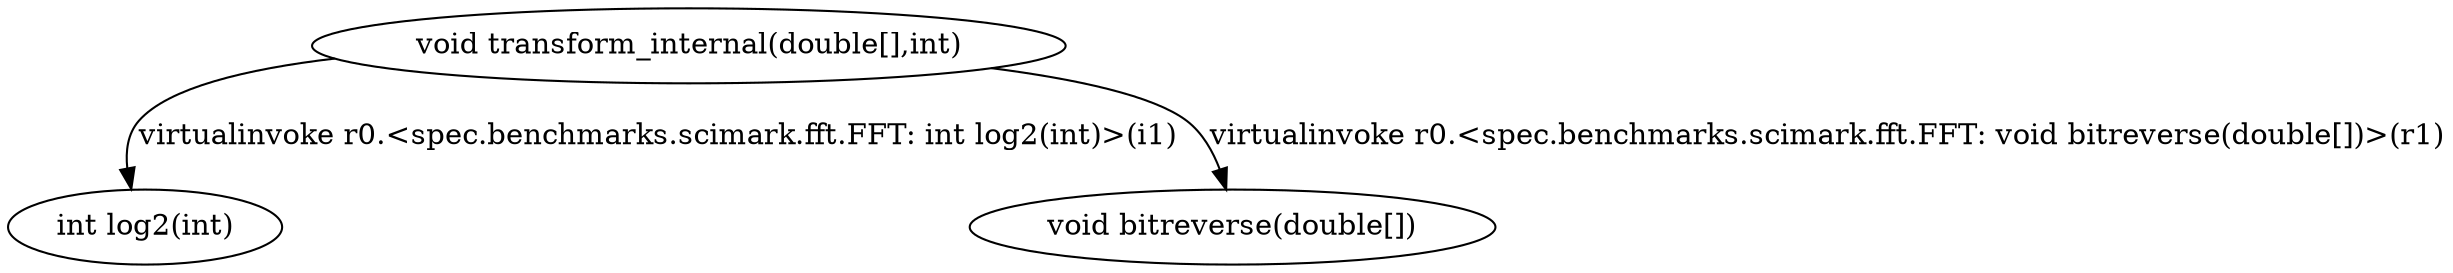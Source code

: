 digraph g {
2[label="int log2(int)"]
1[label="void bitreverse(double[])"]
0[label="void transform_internal(double[],int)"]
0->1[label="virtualinvoke r0.<spec.benchmarks.scimark.fft.FFT: void bitreverse(double[])>(r1)"]
0->2[label="virtualinvoke r0.<spec.benchmarks.scimark.fft.FFT: int log2(int)>(i1)"]
}